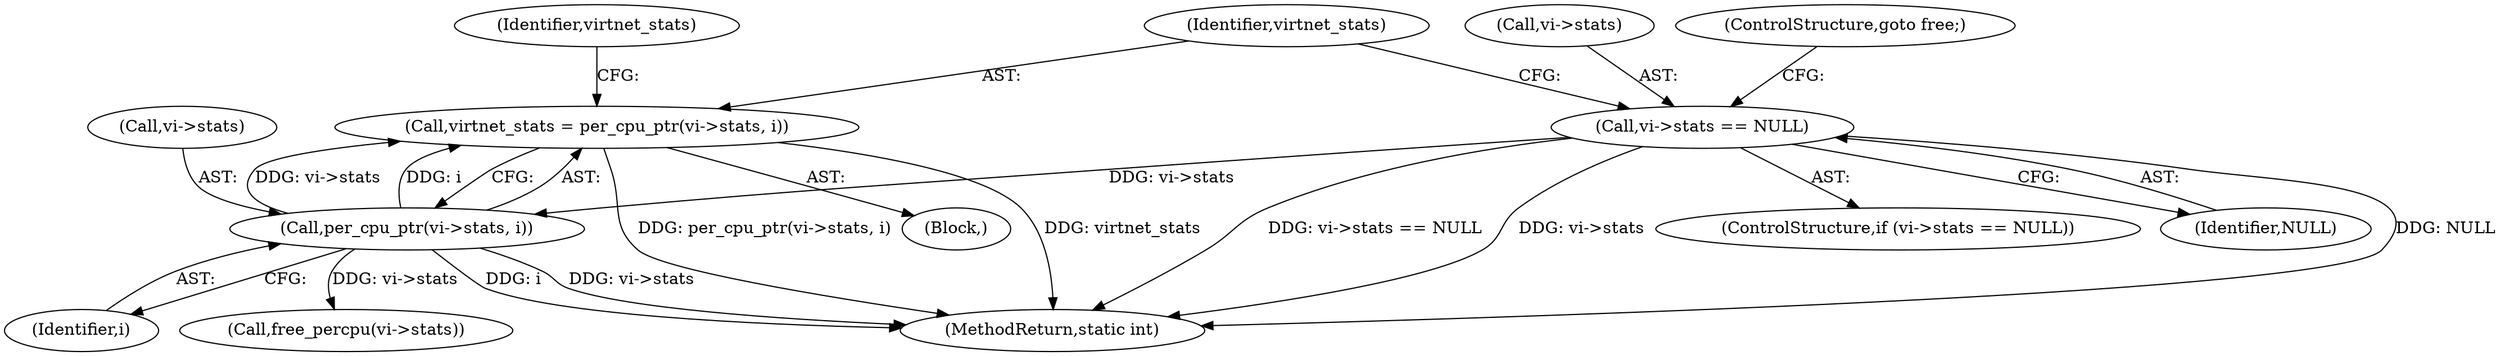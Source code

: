 digraph "0_linux_48900cb6af4282fa0fb6ff4d72a81aa3dadb5c39@pointer" {
"1000359" [label="(Call,virtnet_stats = per_cpu_ptr(vi->stats, i))"];
"1000361" [label="(Call,per_cpu_ptr(vi->stats, i))"];
"1000351" [label="(Call,vi->stats == NULL)"];
"1000361" [label="(Call,per_cpu_ptr(vi->stats, i))"];
"1000350" [label="(ControlStructure,if (vi->stats == NULL))"];
"1000642" [label="(MethodReturn,static int)"];
"1000365" [label="(Identifier,i)"];
"1000633" [label="(Call,free_percpu(vi->stats))"];
"1000360" [label="(Identifier,virtnet_stats)"];
"1000359" [label="(Call,virtnet_stats = per_cpu_ptr(vi->stats, i))"];
"1000355" [label="(Identifier,NULL)"];
"1000351" [label="(Call,vi->stats == NULL)"];
"1000357" [label="(Block,)"];
"1000356" [label="(ControlStructure,goto free;)"];
"1000352" [label="(Call,vi->stats)"];
"1000369" [label="(Identifier,virtnet_stats)"];
"1000362" [label="(Call,vi->stats)"];
"1000359" -> "1000357"  [label="AST: "];
"1000359" -> "1000361"  [label="CFG: "];
"1000360" -> "1000359"  [label="AST: "];
"1000361" -> "1000359"  [label="AST: "];
"1000369" -> "1000359"  [label="CFG: "];
"1000359" -> "1000642"  [label="DDG: per_cpu_ptr(vi->stats, i)"];
"1000359" -> "1000642"  [label="DDG: virtnet_stats"];
"1000361" -> "1000359"  [label="DDG: vi->stats"];
"1000361" -> "1000359"  [label="DDG: i"];
"1000361" -> "1000365"  [label="CFG: "];
"1000362" -> "1000361"  [label="AST: "];
"1000365" -> "1000361"  [label="AST: "];
"1000361" -> "1000642"  [label="DDG: i"];
"1000361" -> "1000642"  [label="DDG: vi->stats"];
"1000351" -> "1000361"  [label="DDG: vi->stats"];
"1000361" -> "1000633"  [label="DDG: vi->stats"];
"1000351" -> "1000350"  [label="AST: "];
"1000351" -> "1000355"  [label="CFG: "];
"1000352" -> "1000351"  [label="AST: "];
"1000355" -> "1000351"  [label="AST: "];
"1000356" -> "1000351"  [label="CFG: "];
"1000360" -> "1000351"  [label="CFG: "];
"1000351" -> "1000642"  [label="DDG: vi->stats == NULL"];
"1000351" -> "1000642"  [label="DDG: vi->stats"];
"1000351" -> "1000642"  [label="DDG: NULL"];
}
